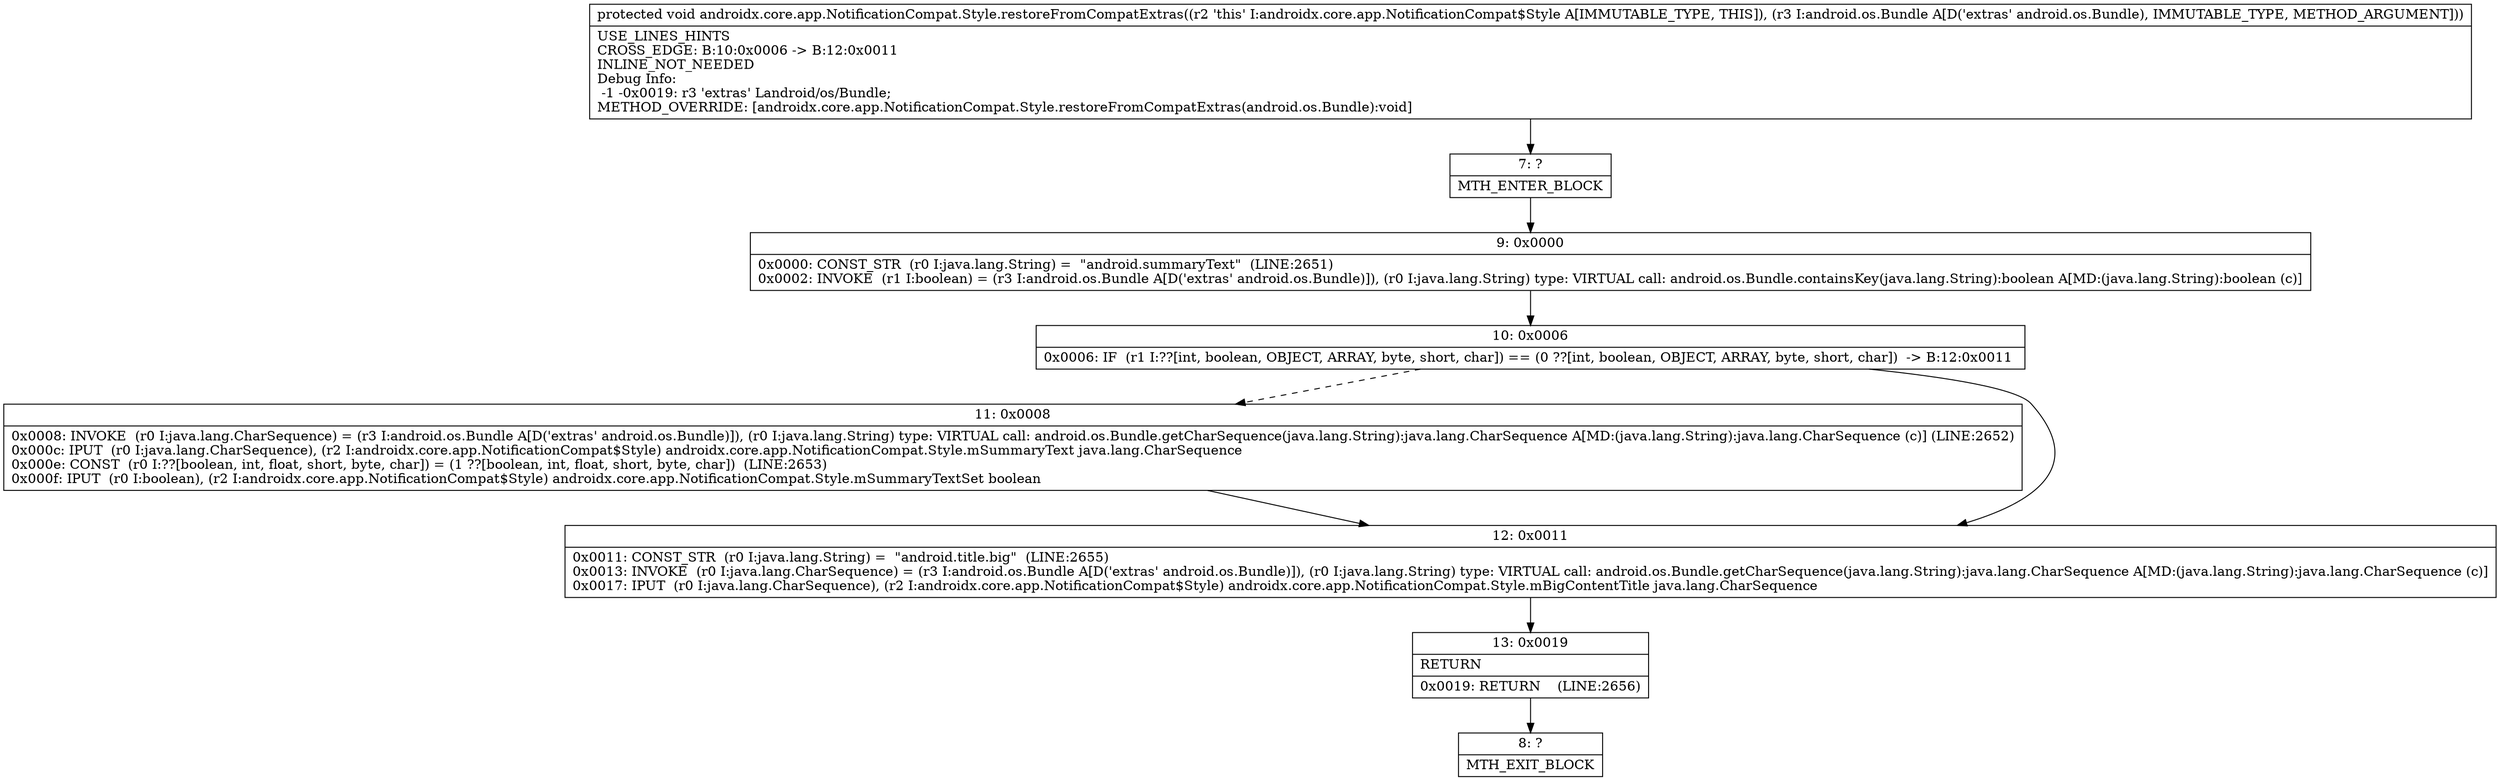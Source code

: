 digraph "CFG forandroidx.core.app.NotificationCompat.Style.restoreFromCompatExtras(Landroid\/os\/Bundle;)V" {
Node_7 [shape=record,label="{7\:\ ?|MTH_ENTER_BLOCK\l}"];
Node_9 [shape=record,label="{9\:\ 0x0000|0x0000: CONST_STR  (r0 I:java.lang.String) =  \"android.summaryText\"  (LINE:2651)\l0x0002: INVOKE  (r1 I:boolean) = (r3 I:android.os.Bundle A[D('extras' android.os.Bundle)]), (r0 I:java.lang.String) type: VIRTUAL call: android.os.Bundle.containsKey(java.lang.String):boolean A[MD:(java.lang.String):boolean (c)]\l}"];
Node_10 [shape=record,label="{10\:\ 0x0006|0x0006: IF  (r1 I:??[int, boolean, OBJECT, ARRAY, byte, short, char]) == (0 ??[int, boolean, OBJECT, ARRAY, byte, short, char])  \-\> B:12:0x0011 \l}"];
Node_11 [shape=record,label="{11\:\ 0x0008|0x0008: INVOKE  (r0 I:java.lang.CharSequence) = (r3 I:android.os.Bundle A[D('extras' android.os.Bundle)]), (r0 I:java.lang.String) type: VIRTUAL call: android.os.Bundle.getCharSequence(java.lang.String):java.lang.CharSequence A[MD:(java.lang.String):java.lang.CharSequence (c)] (LINE:2652)\l0x000c: IPUT  (r0 I:java.lang.CharSequence), (r2 I:androidx.core.app.NotificationCompat$Style) androidx.core.app.NotificationCompat.Style.mSummaryText java.lang.CharSequence \l0x000e: CONST  (r0 I:??[boolean, int, float, short, byte, char]) = (1 ??[boolean, int, float, short, byte, char])  (LINE:2653)\l0x000f: IPUT  (r0 I:boolean), (r2 I:androidx.core.app.NotificationCompat$Style) androidx.core.app.NotificationCompat.Style.mSummaryTextSet boolean \l}"];
Node_12 [shape=record,label="{12\:\ 0x0011|0x0011: CONST_STR  (r0 I:java.lang.String) =  \"android.title.big\"  (LINE:2655)\l0x0013: INVOKE  (r0 I:java.lang.CharSequence) = (r3 I:android.os.Bundle A[D('extras' android.os.Bundle)]), (r0 I:java.lang.String) type: VIRTUAL call: android.os.Bundle.getCharSequence(java.lang.String):java.lang.CharSequence A[MD:(java.lang.String):java.lang.CharSequence (c)]\l0x0017: IPUT  (r0 I:java.lang.CharSequence), (r2 I:androidx.core.app.NotificationCompat$Style) androidx.core.app.NotificationCompat.Style.mBigContentTitle java.lang.CharSequence \l}"];
Node_13 [shape=record,label="{13\:\ 0x0019|RETURN\l|0x0019: RETURN    (LINE:2656)\l}"];
Node_8 [shape=record,label="{8\:\ ?|MTH_EXIT_BLOCK\l}"];
MethodNode[shape=record,label="{protected void androidx.core.app.NotificationCompat.Style.restoreFromCompatExtras((r2 'this' I:androidx.core.app.NotificationCompat$Style A[IMMUTABLE_TYPE, THIS]), (r3 I:android.os.Bundle A[D('extras' android.os.Bundle), IMMUTABLE_TYPE, METHOD_ARGUMENT]))  | USE_LINES_HINTS\lCROSS_EDGE: B:10:0x0006 \-\> B:12:0x0011\lINLINE_NOT_NEEDED\lDebug Info:\l  \-1 \-0x0019: r3 'extras' Landroid\/os\/Bundle;\lMETHOD_OVERRIDE: [androidx.core.app.NotificationCompat.Style.restoreFromCompatExtras(android.os.Bundle):void]\l}"];
MethodNode -> Node_7;Node_7 -> Node_9;
Node_9 -> Node_10;
Node_10 -> Node_11[style=dashed];
Node_10 -> Node_12;
Node_11 -> Node_12;
Node_12 -> Node_13;
Node_13 -> Node_8;
}

